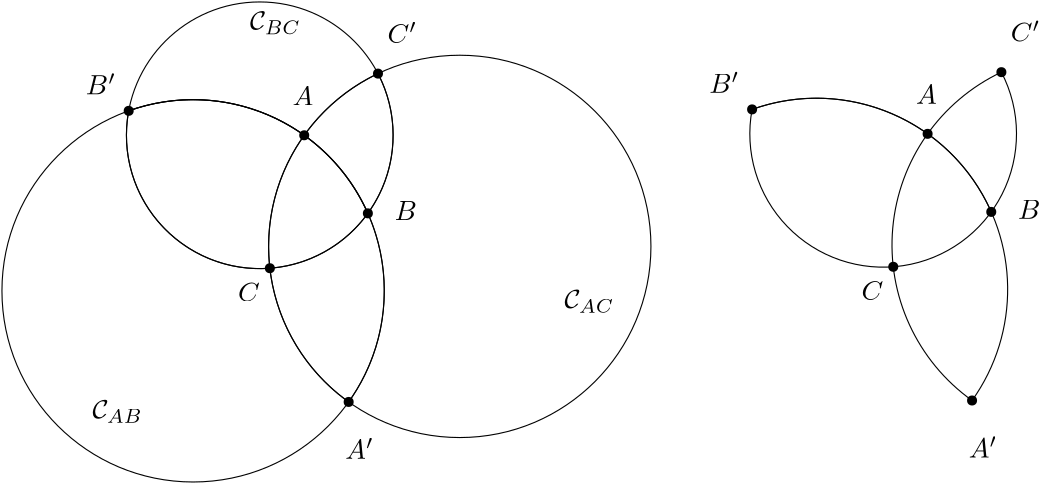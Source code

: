 <?xml version="1.0"?>
<!DOCTYPE ipe SYSTEM "ipe.dtd">
<ipe version="70218" creator="Ipe 7.2.20">
<info created="D:20201012100502" modified="D:20201012120904"/>
<ipestyle name="basic">
<symbol name="arrow/arc(spx)">
<path stroke="sym-stroke" fill="sym-stroke" pen="sym-pen">
0 0 m
-1 0.333 l
-1 -0.333 l
h
</path>
</symbol>
<symbol name="arrow/farc(spx)">
<path stroke="sym-stroke" fill="white" pen="sym-pen">
0 0 m
-1 0.333 l
-1 -0.333 l
h
</path>
</symbol>
<symbol name="arrow/ptarc(spx)">
<path stroke="sym-stroke" fill="sym-stroke" pen="sym-pen">
0 0 m
-1 0.333 l
-0.8 0 l
-1 -0.333 l
h
</path>
</symbol>
<symbol name="arrow/fptarc(spx)">
<path stroke="sym-stroke" fill="white" pen="sym-pen">
0 0 m
-1 0.333 l
-0.8 0 l
-1 -0.333 l
h
</path>
</symbol>
<symbol name="mark/circle(sx)" transformations="translations">
<path fill="sym-stroke">
0.6 0 0 0.6 0 0 e
0.4 0 0 0.4 0 0 e
</path>
</symbol>
<symbol name="mark/disk(sx)" transformations="translations">
<path fill="sym-stroke">
0.6 0 0 0.6 0 0 e
</path>
</symbol>
<symbol name="mark/fdisk(sfx)" transformations="translations">
<group>
<path fill="sym-fill">
0.5 0 0 0.5 0 0 e
</path>
<path fill="sym-stroke" fillrule="eofill">
0.6 0 0 0.6 0 0 e
0.4 0 0 0.4 0 0 e
</path>
</group>
</symbol>
<symbol name="mark/box(sx)" transformations="translations">
<path fill="sym-stroke" fillrule="eofill">
-0.6 -0.6 m
0.6 -0.6 l
0.6 0.6 l
-0.6 0.6 l
h
-0.4 -0.4 m
0.4 -0.4 l
0.4 0.4 l
-0.4 0.4 l
h
</path>
</symbol>
<symbol name="mark/square(sx)" transformations="translations">
<path fill="sym-stroke">
-0.6 -0.6 m
0.6 -0.6 l
0.6 0.6 l
-0.6 0.6 l
h
</path>
</symbol>
<symbol name="mark/fsquare(sfx)" transformations="translations">
<group>
<path fill="sym-fill">
-0.5 -0.5 m
0.5 -0.5 l
0.5 0.5 l
-0.5 0.5 l
h
</path>
<path fill="sym-stroke" fillrule="eofill">
-0.6 -0.6 m
0.6 -0.6 l
0.6 0.6 l
-0.6 0.6 l
h
-0.4 -0.4 m
0.4 -0.4 l
0.4 0.4 l
-0.4 0.4 l
h
</path>
</group>
</symbol>
<symbol name="mark/cross(sx)" transformations="translations">
<group>
<path fill="sym-stroke">
-0.43 -0.57 m
0.57 0.43 l
0.43 0.57 l
-0.57 -0.43 l
h
</path>
<path fill="sym-stroke">
-0.43 0.57 m
0.57 -0.43 l
0.43 -0.57 l
-0.57 0.43 l
h
</path>
</group>
</symbol>
<symbol name="arrow/fnormal(spx)">
<path stroke="sym-stroke" fill="white" pen="sym-pen">
0 0 m
-1 0.333 l
-1 -0.333 l
h
</path>
</symbol>
<symbol name="arrow/pointed(spx)">
<path stroke="sym-stroke" fill="sym-stroke" pen="sym-pen">
0 0 m
-1 0.333 l
-0.8 0 l
-1 -0.333 l
h
</path>
</symbol>
<symbol name="arrow/fpointed(spx)">
<path stroke="sym-stroke" fill="white" pen="sym-pen">
0 0 m
-1 0.333 l
-0.8 0 l
-1 -0.333 l
h
</path>
</symbol>
<symbol name="arrow/linear(spx)">
<path stroke="sym-stroke" pen="sym-pen">
-1 0.333 m
0 0 l
-1 -0.333 l
</path>
</symbol>
<symbol name="arrow/fdouble(spx)">
<path stroke="sym-stroke" fill="white" pen="sym-pen">
0 0 m
-1 0.333 l
-1 -0.333 l
h
-1 0 m
-2 0.333 l
-2 -0.333 l
h
</path>
</symbol>
<symbol name="arrow/double(spx)">
<path stroke="sym-stroke" fill="sym-stroke" pen="sym-pen">
0 0 m
-1 0.333 l
-1 -0.333 l
h
-1 0 m
-2 0.333 l
-2 -0.333 l
h
</path>
</symbol>
<symbol name="arrow/mid-normal(spx)">
<path stroke="sym-stroke" fill="sym-stroke" pen="sym-pen">
0.5 0 m
-0.5 0.333 l
-0.5 -0.333 l
h
</path>
</symbol>
<symbol name="arrow/mid-fnormal(spx)">
<path stroke="sym-stroke" fill="white" pen="sym-pen">
0.5 0 m
-0.5 0.333 l
-0.5 -0.333 l
h
</path>
</symbol>
<symbol name="arrow/mid-pointed(spx)">
<path stroke="sym-stroke" fill="sym-stroke" pen="sym-pen">
0.5 0 m
-0.5 0.333 l
-0.3 0 l
-0.5 -0.333 l
h
</path>
</symbol>
<symbol name="arrow/mid-fpointed(spx)">
<path stroke="sym-stroke" fill="white" pen="sym-pen">
0.5 0 m
-0.5 0.333 l
-0.3 0 l
-0.5 -0.333 l
h
</path>
</symbol>
<symbol name="arrow/mid-double(spx)">
<path stroke="sym-stroke" fill="sym-stroke" pen="sym-pen">
1 0 m
0 0.333 l
0 -0.333 l
h
0 0 m
-1 0.333 l
-1 -0.333 l
h
</path>
</symbol>
<symbol name="arrow/mid-fdouble(spx)">
<path stroke="sym-stroke" fill="white" pen="sym-pen">
1 0 m
0 0.333 l
0 -0.333 l
h
0 0 m
-1 0.333 l
-1 -0.333 l
h
</path>
</symbol>
<pen name="heavier" value="0.8"/>
<pen name="fat" value="1.2"/>
<pen name="ultrafat" value="2"/>
<symbolsize name="large" value="5"/>
<symbolsize name="small" value="2"/>
<symbolsize name="tiny" value="1.1"/>
<arrowsize name="large" value="10"/>
<arrowsize name="small" value="5"/>
<arrowsize name="tiny" value="3"/>
<color name="red" value="1 0 0"/>
<color name="blue" value="0 0 1"/>
<color name="green" value="0 1 0"/>
<color name="yellow" value="1 1 0"/>
<color name="orange" value="1 0.647 0"/>
<color name="gold" value="1 0.843 0"/>
<color name="purple" value="0.627 0.125 0.941"/>
<color name="gray" value="0.745"/>
<color name="brown" value="0.647 0.165 0.165"/>
<color name="navy" value="0 0 0.502"/>
<color name="pink" value="1 0.753 0.796"/>
<color name="seagreen" value="0.18 0.545 0.341"/>
<color name="turquoise" value="0.251 0.878 0.816"/>
<color name="violet" value="0.933 0.51 0.933"/>
<color name="darkblue" value="0 0 0.545"/>
<color name="darkcyan" value="0 0.545 0.545"/>
<color name="darkgray" value="0.663"/>
<color name="darkgreen" value="0 0.392 0"/>
<color name="darkmagenta" value="0.545 0 0.545"/>
<color name="darkorange" value="1 0.549 0"/>
<color name="darkred" value="0.545 0 0"/>
<color name="lightblue" value="0.678 0.847 0.902"/>
<color name="lightcyan" value="0.878 1 1"/>
<color name="lightgray" value="0.827"/>
<color name="lightgreen" value="0.565 0.933 0.565"/>
<color name="lightyellow" value="1 1 0.878"/>
<dashstyle name="dotted" value="[1 3] 0"/>
<dashstyle name="dashed" value="[4] 0"/>
<dashstyle name="dash dotted" value="[4 2 1 2] 0"/>
<dashstyle name="dash dot dotted" value="[4 2 1 2 1 2] 0"/>
<textsize name="large" value="\large"/>
<textsize name="small" value="\small"/>
<textsize name="tiny" value="\tiny"/>
<textsize name="Large" value="\Large"/>
<textsize name="LARGE" value="\LARGE"/>
<textsize name="huge" value="\huge"/>
<textsize name="Huge" value="\Huge"/>
<textsize name="footnote" value="\footnotesize"/>
<textstyle name="center" begin="\begin{center}" end="\end{center}"/>
<textstyle name="itemize" begin="\begin{itemize}" end="\end{itemize}"/>
<textstyle name="item" begin="\begin{itemize}\item{}" end="\end{itemize}"/>
<gridsize name="4 pts" value="4"/>
<gridsize name="8 pts (~3 mm)" value="8"/>
<gridsize name="16 pts (~6 mm)" value="16"/>
<gridsize name="32 pts (~12 mm)" value="32"/>
<gridsize name="10 pts (~3.5 mm)" value="10"/>
<gridsize name="20 pts (~7 mm)" value="20"/>
<gridsize name="14 pts (~5 mm)" value="14"/>
<gridsize name="28 pts (~10 mm)" value="28"/>
<gridsize name="56 pts (~20 mm)" value="56"/>
<anglesize name="90 deg" value="90"/>
<anglesize name="60 deg" value="60"/>
<anglesize name="45 deg" value="45"/>
<anglesize name="30 deg" value="30"/>
<anglesize name="22.5 deg" value="22.5"/>
<opacity name="10%" value="0.1"/>
<opacity name="30%" value="0.3"/>
<opacity name="50%" value="0.5"/>
<opacity name="75%" value="0.75"/>
<tiling name="falling" angle="-60" step="4" width="1"/>
<tiling name="rising" angle="30" step="4" width="1"/>
</ipestyle>
<ipestyle name="master-preamble">
<preamble>

  \usepackage{amsfonts}
  \newcommand{\R}{\mathbb{R}}
</preamble>
</ipestyle>
<page>
<layer name="alpha"/>
<view layers="alpha" active="alpha"/>
<group layer="alpha" matrix="1 0 0 1 176.686 0.0156901">
<use name="mark/disk(sx)" pos="208 384" size="normal" stroke="black"/>
<use name="mark/disk(sx)" pos="230.912 355.895" size="normal" stroke="black"/>
<use name="mark/disk(sx)" pos="195.632 336.138" size="normal" stroke="black"/>
<use name="mark/disk(sx)" pos="144.813 392.795" size="normal" stroke="black"/>
<use name="mark/disk(sx)" pos="234.557 406.202" size="normal" stroke="black"/>
<use name="mark/disk(sx)" pos="224 288" size="normal" stroke="black"/>
<text matrix="1 0 0 1 -2.36665 -4.35308" transformations="translations" pos="206.178 399.161" stroke="black" type="label" valign="baseline" style="math">A</text>
<text matrix="1 0 0 1 -1.41853 -0.643457" transformations="translations" pos="241.938 354.102" stroke="black" type="label" valign="baseline" style="math">B</text>
<text matrix="1 0 0 1 -1.97424 -2.78588" transformations="translations" pos="186.17 326.967" stroke="black" type="label" valign="baseline" style="math">C</text>
<text matrix="1 0 0 1 -2.72738 -4.96242" transformations="translations" pos="240.671 422.223" stroke="black" type="label" valign="baseline" style="math">C&apos;</text>
<text matrix="1 0 0 1 -2.43246 -3.74862" transformations="translations" pos="131.795 402.53" stroke="black" type="label" valign="baseline" style="math">B&apos;</text>
<text matrix="1 0 0 1 0.316854 4.33115" transformations="translations" pos="222.476 263.192" stroke="black" type="label" valign="baseline" style="math">A&apos;</text>
<path stroke="black">
234.557 406.202 m
68.8186 0 0 68.8186 264 344 224 288 a
</path>
<path stroke="black">
144.813 392.795 m
68.8186 0 0 -68.8186 168 328 230.912 355.895 a
</path>
<path stroke="black">
234.557 406.202 m
48 0 0 -48 192 384 144.813 392.795 a
</path>
<path stroke="black">
144.813 392.795 m
68.8186 0 0 -68.8186 168 328 224 288 a
</path>
</group>
<group matrix="1 0 0 1 -47.7367 -0.50346">
<use name="mark/disk(sx)" pos="208 384" size="normal" stroke="black"/>
<use name="mark/disk(sx)" pos="230.912 355.895" size="normal" stroke="black"/>
<use name="mark/disk(sx)" pos="195.632 336.138" size="normal" stroke="black"/>
<use name="mark/disk(sx)" pos="144.813 392.795" size="normal" stroke="black"/>
<use name="mark/disk(sx)" pos="234.557 406.202" size="normal" stroke="black"/>
<use name="mark/disk(sx)" pos="224 288" size="normal" stroke="black"/>
<text matrix="1 0 0 1 -2.36665 -4.35308" transformations="translations" pos="206.178 399.161" stroke="black" type="label" valign="baseline" style="math">A</text>
<text matrix="1 0 0 1 -1.41853 -0.643457" transformations="translations" pos="241.938 354.102" stroke="black" type="label" valign="baseline" style="math">B</text>
<text matrix="1 0 0 1 -1.97424 -2.78588" transformations="translations" pos="186.17 326.967" stroke="black" type="label" valign="baseline" style="math">C</text>
<text matrix="1 0 0 1 -2.72738 -4.96242" transformations="translations" pos="240.671 422.223" stroke="black" type="label" valign="baseline" style="math">C&apos;</text>
<text matrix="1 0 0 1 -2.43246 -3.74862" transformations="translations" pos="131.795 402.53" stroke="black" type="label" valign="baseline" style="math">B&apos;</text>
<text matrix="1 0 0 1 0.316854 4.33115" transformations="translations" pos="222.476 263.192" stroke="black" type="label" valign="baseline" style="math">A&apos;</text>
<path stroke="black">
234.557 406.202 m
68.8186 0 0 68.8186 264 344 224 288 a
</path>
<path stroke="black">
144.813 392.795 m
68.8186 0 0 -68.8186 168 328 230.912 355.895 a
</path>
<path stroke="black">
234.557 406.202 m
48 0 0 -48 192 384 144.813 392.795 a
</path>
<path stroke="black">
144.813 392.795 m
68.8186 0 0 -68.8186 168 328 224 288 a
</path>
</group>
<path stroke="black">
68.8185 0 0 68.8185 216.263 343.496 e
</path>
<path stroke="black">
48 0 0 48 144.264 383.497 e
</path>
<path stroke="black">
68.8186 0 0 68.8186 120.264 327.497 e
</path>
<text transformations="translations" pos="140.774 421.375" stroke="black" type="label" valign="baseline" style="math">{\mathcal C}_{BC}</text>
<text transformations="translations" pos="253.972 321.098" stroke="black" type="label" valign="baseline" style="math">{\mathcal C}_{AC}</text>
<text transformations="translations" pos="84.0502 281.462" stroke="black" type="label" valign="baseline" style="math">{\mathcal C}_{AB}</text>
</page>
</ipe>
